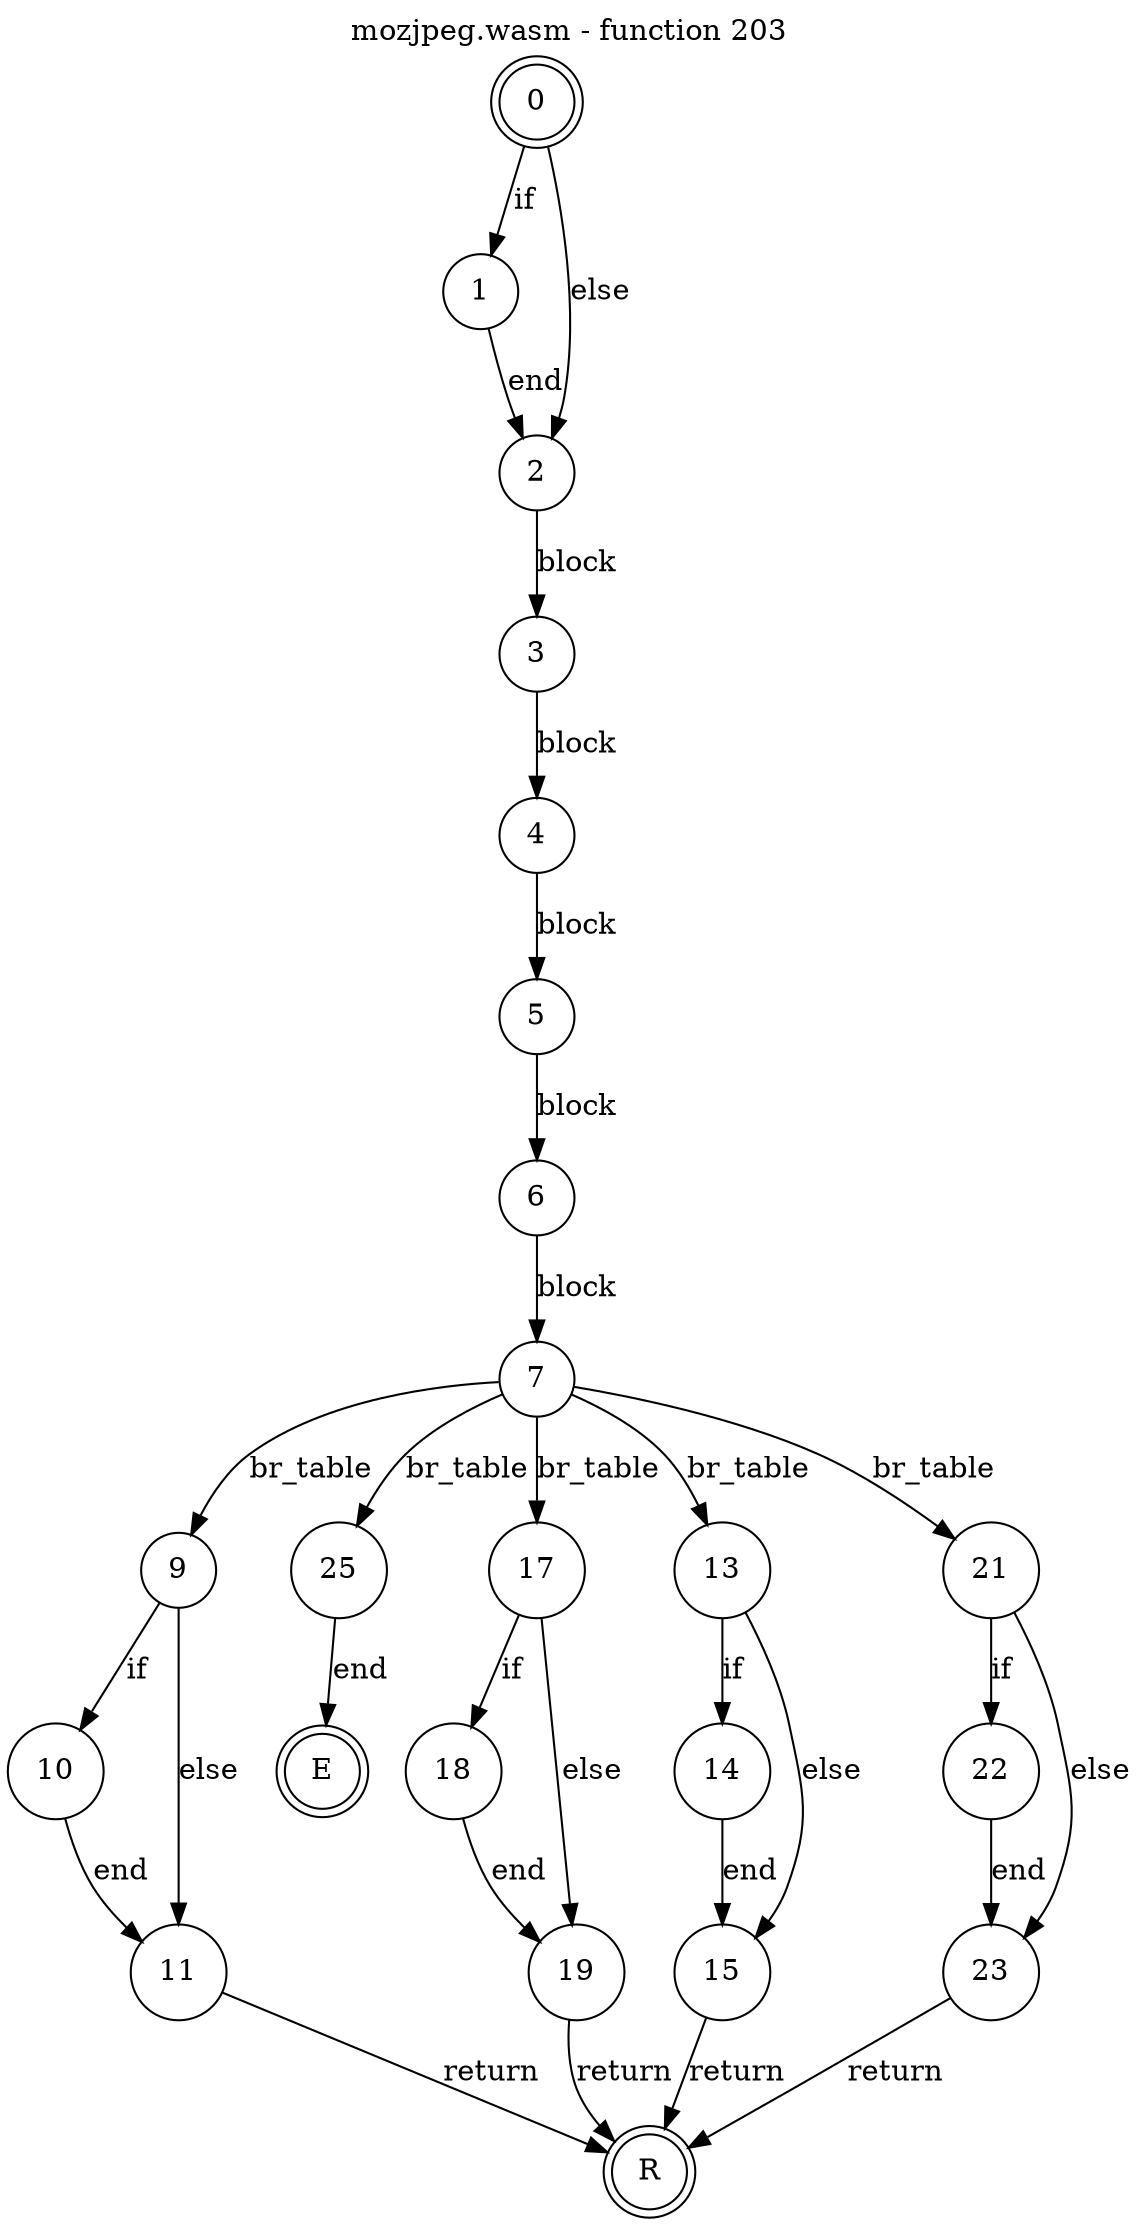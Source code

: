 digraph finite_state_machine {
    label = "mozjpeg.wasm - function 203"
    labelloc =  t
    labelfontsize = 16
    labelfontcolor = black
    labelfontname = "Helvetica"
    node [shape = doublecircle]; 0 E R ;
    node [shape = circle];
    0 -> 1[label="if"];
    0 -> 2[label="else"];
    1 -> 2[label="end"];
    2 -> 3[label="block"];
    3 -> 4[label="block"];
    4 -> 5[label="block"];
    5 -> 6[label="block"];
    6 -> 7[label="block"];
    7 -> 9[label="br_table"];
    7 -> 25[label="br_table"];
    7 -> 17[label="br_table"];
    7 -> 13[label="br_table"];
    7 -> 21[label="br_table"];
    9 -> 10[label="if"];
    9 -> 11[label="else"];
    10 -> 11[label="end"];
    11 -> R[label="return"];
    13 -> 14[label="if"];
    13 -> 15[label="else"];
    14 -> 15[label="end"];
    15 -> R[label="return"];
    17 -> 18[label="if"];
    17 -> 19[label="else"];
    18 -> 19[label="end"];
    19 -> R[label="return"];
    21 -> 22[label="if"];
    21 -> 23[label="else"];
    22 -> 23[label="end"];
    23 -> R[label="return"];
    25 -> E[label="end"];
}

